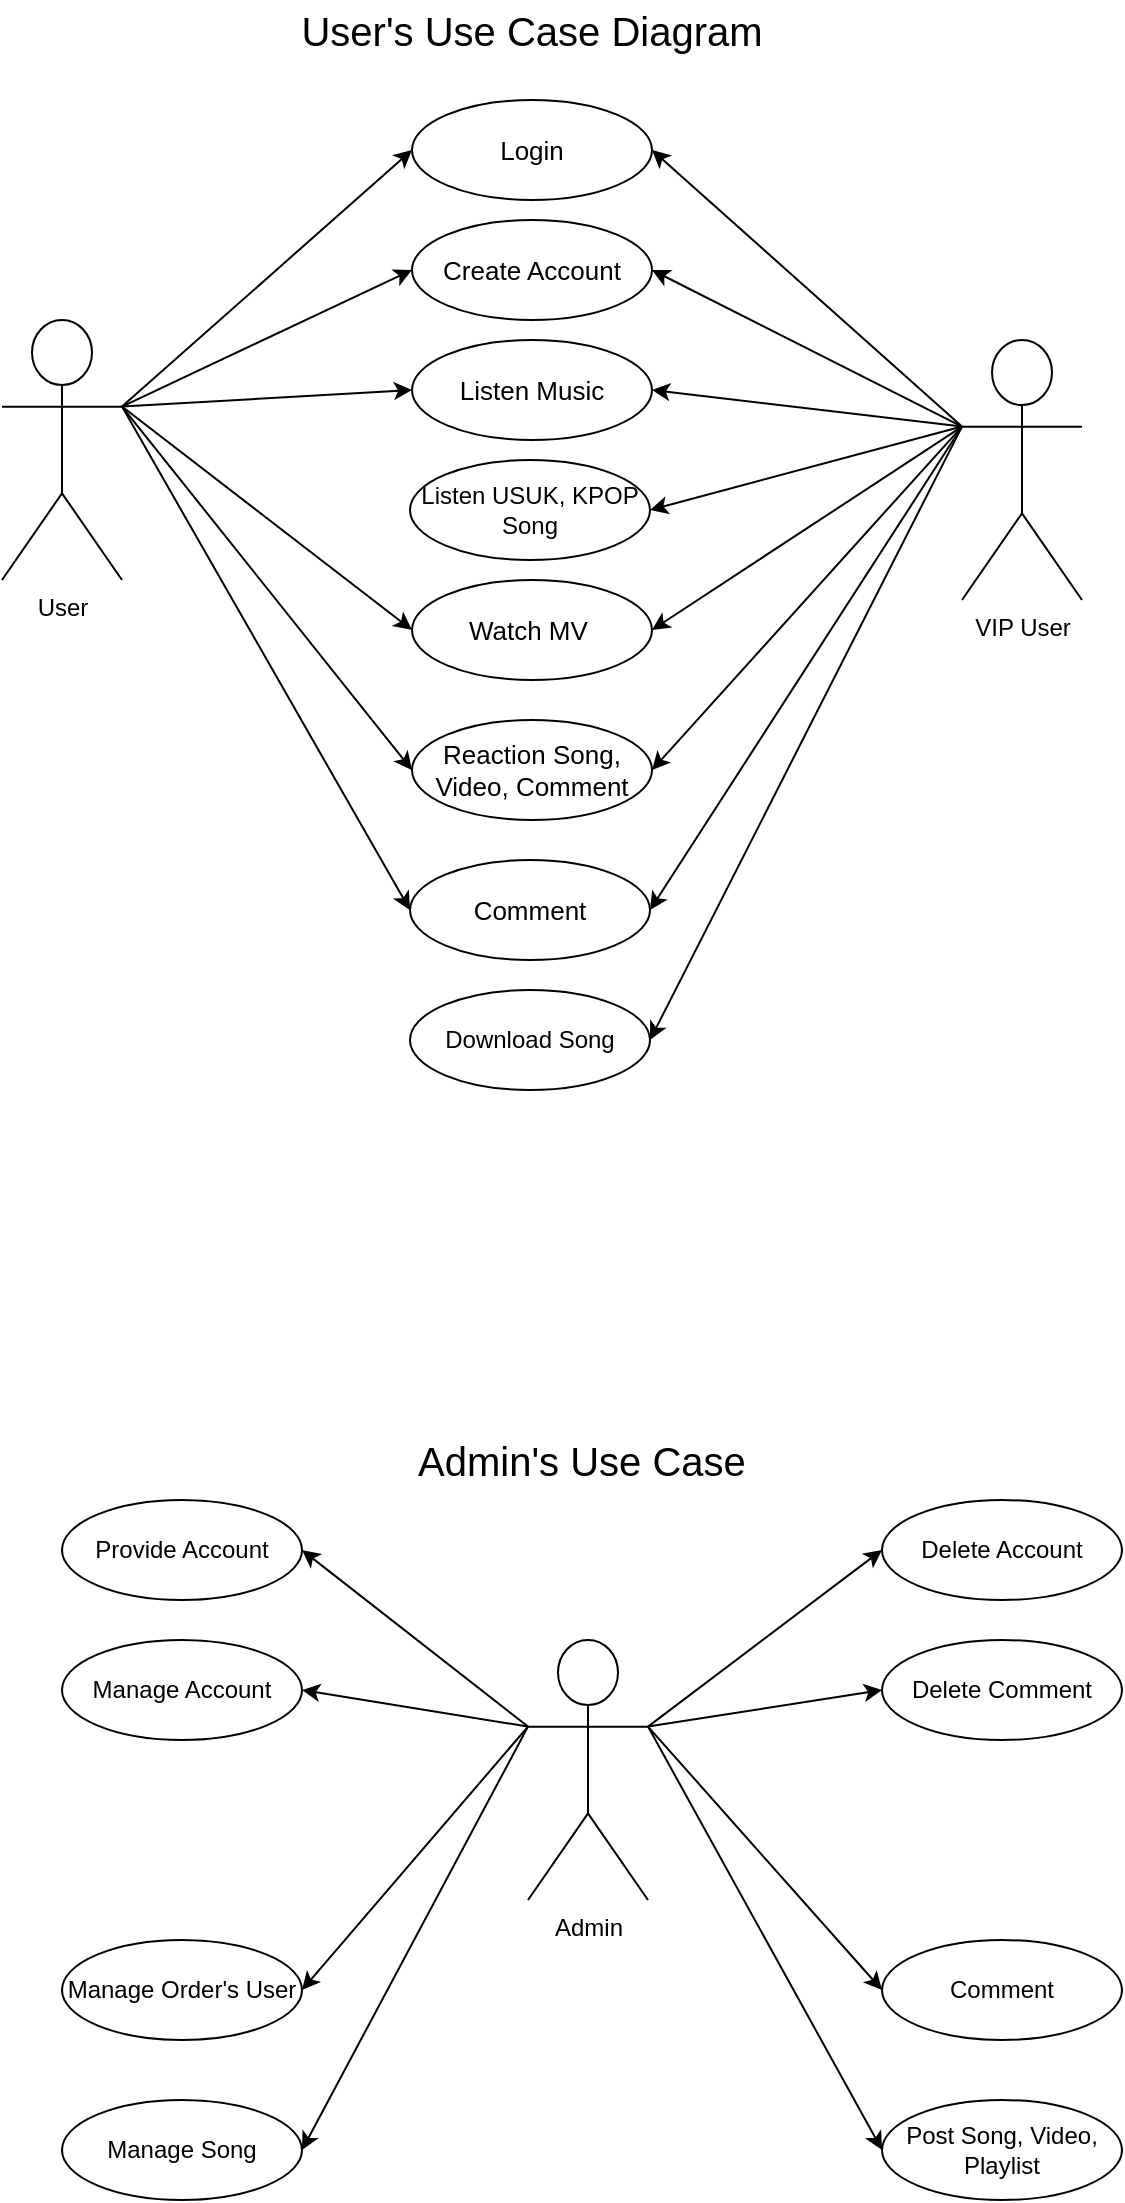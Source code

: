 <mxfile version="20.2.3" type="device"><diagram id="4qf6DN5c5phEGb5qxiBy" name="Trang-1"><mxGraphModel dx="1221" dy="726" grid="1" gridSize="10" guides="1" tooltips="1" connect="1" arrows="1" fold="1" page="1" pageScale="1" pageWidth="827" pageHeight="1169" math="0" shadow="0"><root><mxCell id="0"/><mxCell id="1" parent="0"/><mxCell id="FYE8ID9ZmR0kPfENEclt-1" value="User" style="shape=umlActor;verticalLabelPosition=bottom;verticalAlign=top;html=1;outlineConnect=0;" parent="1" vertex="1"><mxGeometry x="90" y="250" width="60" height="130" as="geometry"/></mxCell><mxCell id="FYE8ID9ZmR0kPfENEclt-2" value="VIP User" style="shape=umlActor;verticalLabelPosition=bottom;verticalAlign=top;html=1;outlineConnect=0;" parent="1" vertex="1"><mxGeometry x="570" y="260" width="60" height="130" as="geometry"/></mxCell><mxCell id="FYE8ID9ZmR0kPfENEclt-4" value="User's Use Case Diagram" style="text;html=1;strokeColor=none;fillColor=none;align=center;verticalAlign=middle;whiteSpace=wrap;rounded=0;fontSize=20;" parent="1" vertex="1"><mxGeometry x="230" y="90" width="250" height="30" as="geometry"/></mxCell><mxCell id="FYE8ID9ZmR0kPfENEclt-6" value="Login" style="ellipse;whiteSpace=wrap;html=1;fontSize=13;" parent="1" vertex="1"><mxGeometry x="295" y="140" width="120" height="50" as="geometry"/></mxCell><mxCell id="FYE8ID9ZmR0kPfENEclt-7" value="Create Account" style="ellipse;whiteSpace=wrap;html=1;fontSize=13;" parent="1" vertex="1"><mxGeometry x="295" y="200" width="120" height="50" as="geometry"/></mxCell><mxCell id="FYE8ID9ZmR0kPfENEclt-8" value="Listen Music&lt;span style=&quot;color: rgba(0, 0, 0, 0); font-family: monospace; font-size: 0px; text-align: start;&quot;&gt;%3CmxGraphModel%3E%3Croot%3E%3CmxCell%20id%3D%220%22%2F%3E%3CmxCell%20id%3D%221%22%20parent%3D%220%22%2F%3E%3CmxCell%20id%3D%222%22%20value%3D%22Login%22%20style%3D%22ellipse%3BwhiteSpace%3Dwrap%3Bhtml%3D1%3BfontSize%3D13%3B%22%20vertex%3D%221%22%20parent%3D%221%22%3E%3CmxGeometry%20x%3D%22294%22%20y%3D%22150%22%20width%3D%22120%22%20height%3D%2250%22%20as%3D%22geometry%22%2F%3E%3C%2FmxCell%3E%3C%2Froot%3E%3C%2FmxGraphModel%3E&lt;/span&gt;" style="ellipse;whiteSpace=wrap;html=1;fontSize=13;" parent="1" vertex="1"><mxGeometry x="295" y="260" width="120" height="50" as="geometry"/></mxCell><mxCell id="FYE8ID9ZmR0kPfENEclt-9" value="Comment&lt;span style=&quot;color: rgba(0, 0, 0, 0); font-family: monospace; font-size: 0px; text-align: start;&quot;&gt;%3CmxGraphModel%3E%3Croot%3E%3CmxCell%20id%3D%220%22%2F%3E%3CmxCell%20id%3D%221%22%20parent%3D%220%22%2F%3E%3CmxCell%20id%3D%222%22%20value%3D%22Listen%20Music%26lt%3Bspan%20style%3D%26quot%3Bcolor%3A%20rgba(0%2C%200%2C%200%2C%200)%3B%20font-family%3A%20monospace%3B%20font-size%3A%200px%3B%20text-align%3A%20start%3B%26quot%3B%26gt%3B%253CmxGraphModel%253E%253Croot%253E%253CmxCell%2520id%253D%25220%2522%252F%253E%253CmxCell%2520id%253D%25221%2522%2520parent%253D%25220%2522%252F%253E%253CmxCell%2520id%253D%25222%2522%2520value%253D%2522Login%2522%2520style%253D%2522ellipse%253BwhiteSpace%253Dwrap%253Bhtml%253D1%253BfontSize%253D13%253B%2522%2520vertex%253D%25221%2522%2520parent%253D%25221%2522%253E%253CmxGeometry%2520x%253D%2522294%2522%2520y%253D%2522150%2522%2520width%253D%2522120%2522%2520height%253D%252250%2522%2520as%253D%2522geometry%2522%252F%253E%253C%252FmxCell%253E%253C%252Froot%253E%253C%252FmxGraphModel%253E%26lt%3B%2Fspan%26gt%3B%22%20style%3D%22ellipse%3BwhiteSpace%3Dwrap%3Bhtml%3D1%3BfontSize%3D13%3B%22%20vertex%3D%221%22%20parent%3D%221%22%3E%3CmxGeometry%20x%3D%22294%22%20y%3D%22270%22%20width%3D%22120%22%20height%3D%2250%22%20as%3D%22geometry%22%2F%3E%3C%2FmxCell%3E%3C%2Froot%3E%3C%2FmxGraphModel%3E&lt;/span&gt;" style="ellipse;whiteSpace=wrap;html=1;fontSize=13;" parent="1" vertex="1"><mxGeometry x="294" y="520" width="120" height="50" as="geometry"/></mxCell><mxCell id="FYE8ID9ZmR0kPfENEclt-10" value="Reaction Song, Video, Comment" style="ellipse;whiteSpace=wrap;html=1;fontSize=13;" parent="1" vertex="1"><mxGeometry x="295" y="450" width="120" height="50" as="geometry"/></mxCell><mxCell id="FYE8ID9ZmR0kPfENEclt-12" value="Watch MV&amp;nbsp;" style="ellipse;whiteSpace=wrap;html=1;fontSize=13;" parent="1" vertex="1"><mxGeometry x="295" y="380" width="120" height="50" as="geometry"/></mxCell><mxCell id="3pMczq2eC__DC7orfoSQ-2" value="Download Song" style="ellipse;whiteSpace=wrap;html=1;" vertex="1" parent="1"><mxGeometry x="294" y="585" width="120" height="50" as="geometry"/></mxCell><mxCell id="3pMczq2eC__DC7orfoSQ-5" value="Listen USUK, KPOP Song" style="ellipse;whiteSpace=wrap;html=1;" vertex="1" parent="1"><mxGeometry x="294" y="320" width="120" height="50" as="geometry"/></mxCell><mxCell id="3pMczq2eC__DC7orfoSQ-7" value="" style="endArrow=classic;html=1;rounded=0;exitX=1;exitY=0.333;exitDx=0;exitDy=0;exitPerimeter=0;entryX=0;entryY=0.5;entryDx=0;entryDy=0;" edge="1" parent="1" source="FYE8ID9ZmR0kPfENEclt-1" target="FYE8ID9ZmR0kPfENEclt-6"><mxGeometry width="50" height="50" relative="1" as="geometry"><mxPoint x="190" y="370" as="sourcePoint"/><mxPoint x="240" y="320" as="targetPoint"/></mxGeometry></mxCell><mxCell id="3pMczq2eC__DC7orfoSQ-8" value="" style="endArrow=classic;html=1;rounded=0;exitX=1;exitY=0.333;exitDx=0;exitDy=0;exitPerimeter=0;entryX=0;entryY=0.5;entryDx=0;entryDy=0;" edge="1" parent="1" source="FYE8ID9ZmR0kPfENEclt-1" target="FYE8ID9ZmR0kPfENEclt-7"><mxGeometry width="50" height="50" relative="1" as="geometry"><mxPoint x="160" y="303.333" as="sourcePoint"/><mxPoint x="305" y="175" as="targetPoint"/></mxGeometry></mxCell><mxCell id="3pMczq2eC__DC7orfoSQ-9" value="" style="endArrow=classic;html=1;rounded=0;exitX=1;exitY=0.333;exitDx=0;exitDy=0;exitPerimeter=0;entryX=0;entryY=0.5;entryDx=0;entryDy=0;" edge="1" parent="1" source="FYE8ID9ZmR0kPfENEclt-1" target="FYE8ID9ZmR0kPfENEclt-8"><mxGeometry width="50" height="50" relative="1" as="geometry"><mxPoint x="170" y="313.333" as="sourcePoint"/><mxPoint x="315" y="185" as="targetPoint"/></mxGeometry></mxCell><mxCell id="3pMczq2eC__DC7orfoSQ-10" value="" style="endArrow=classic;html=1;rounded=0;exitX=1;exitY=0.333;exitDx=0;exitDy=0;exitPerimeter=0;entryX=0;entryY=0.5;entryDx=0;entryDy=0;" edge="1" parent="1" source="FYE8ID9ZmR0kPfENEclt-1" target="FYE8ID9ZmR0kPfENEclt-12"><mxGeometry width="50" height="50" relative="1" as="geometry"><mxPoint x="180" y="323.333" as="sourcePoint"/><mxPoint x="325" y="195" as="targetPoint"/></mxGeometry></mxCell><mxCell id="3pMczq2eC__DC7orfoSQ-11" value="" style="endArrow=classic;html=1;rounded=0;exitX=1;exitY=0.333;exitDx=0;exitDy=0;exitPerimeter=0;entryX=0;entryY=0.5;entryDx=0;entryDy=0;" edge="1" parent="1" source="FYE8ID9ZmR0kPfENEclt-1" target="FYE8ID9ZmR0kPfENEclt-10"><mxGeometry width="50" height="50" relative="1" as="geometry"><mxPoint x="190" y="333.333" as="sourcePoint"/><mxPoint x="335" y="205" as="targetPoint"/></mxGeometry></mxCell><mxCell id="3pMczq2eC__DC7orfoSQ-12" value="" style="endArrow=classic;html=1;rounded=0;exitX=1;exitY=0.333;exitDx=0;exitDy=0;exitPerimeter=0;entryX=0;entryY=0.5;entryDx=0;entryDy=0;" edge="1" parent="1" source="FYE8ID9ZmR0kPfENEclt-1" target="FYE8ID9ZmR0kPfENEclt-9"><mxGeometry width="50" height="50" relative="1" as="geometry"><mxPoint x="200" y="343.333" as="sourcePoint"/><mxPoint x="345" y="215" as="targetPoint"/></mxGeometry></mxCell><mxCell id="3pMczq2eC__DC7orfoSQ-13" value="" style="endArrow=classic;html=1;rounded=0;exitX=0;exitY=0.333;exitDx=0;exitDy=0;exitPerimeter=0;entryX=1;entryY=0.5;entryDx=0;entryDy=0;" edge="1" parent="1" source="FYE8ID9ZmR0kPfENEclt-2" target="FYE8ID9ZmR0kPfENEclt-6"><mxGeometry width="50" height="50" relative="1" as="geometry"><mxPoint x="210" y="353.333" as="sourcePoint"/><mxPoint x="355" y="225" as="targetPoint"/></mxGeometry></mxCell><mxCell id="3pMczq2eC__DC7orfoSQ-14" value="" style="endArrow=classic;html=1;rounded=0;exitX=0;exitY=0.333;exitDx=0;exitDy=0;exitPerimeter=0;entryX=1;entryY=0.5;entryDx=0;entryDy=0;" edge="1" parent="1" source="FYE8ID9ZmR0kPfENEclt-2" target="FYE8ID9ZmR0kPfENEclt-7"><mxGeometry width="50" height="50" relative="1" as="geometry"><mxPoint x="580" y="313.333" as="sourcePoint"/><mxPoint x="425" y="175" as="targetPoint"/></mxGeometry></mxCell><mxCell id="3pMczq2eC__DC7orfoSQ-15" value="" style="endArrow=classic;html=1;rounded=0;exitX=0;exitY=0.333;exitDx=0;exitDy=0;exitPerimeter=0;entryX=1;entryY=0.5;entryDx=0;entryDy=0;" edge="1" parent="1" source="FYE8ID9ZmR0kPfENEclt-2" target="FYE8ID9ZmR0kPfENEclt-8"><mxGeometry width="50" height="50" relative="1" as="geometry"><mxPoint x="590" y="323.333" as="sourcePoint"/><mxPoint x="435" y="185" as="targetPoint"/></mxGeometry></mxCell><mxCell id="3pMczq2eC__DC7orfoSQ-16" value="" style="endArrow=classic;html=1;rounded=0;exitX=0;exitY=0.333;exitDx=0;exitDy=0;exitPerimeter=0;entryX=1;entryY=0.5;entryDx=0;entryDy=0;" edge="1" parent="1" source="FYE8ID9ZmR0kPfENEclt-2" target="3pMczq2eC__DC7orfoSQ-5"><mxGeometry width="50" height="50" relative="1" as="geometry"><mxPoint x="600" y="333.333" as="sourcePoint"/><mxPoint x="445" y="195" as="targetPoint"/></mxGeometry></mxCell><mxCell id="3pMczq2eC__DC7orfoSQ-17" value="" style="endArrow=classic;html=1;rounded=0;exitX=0;exitY=0.333;exitDx=0;exitDy=0;exitPerimeter=0;entryX=1;entryY=0.5;entryDx=0;entryDy=0;" edge="1" parent="1" source="FYE8ID9ZmR0kPfENEclt-2" target="FYE8ID9ZmR0kPfENEclt-12"><mxGeometry width="50" height="50" relative="1" as="geometry"><mxPoint x="610" y="343.333" as="sourcePoint"/><mxPoint x="455" y="205" as="targetPoint"/></mxGeometry></mxCell><mxCell id="3pMczq2eC__DC7orfoSQ-18" value="" style="endArrow=classic;html=1;rounded=0;exitX=0;exitY=0.333;exitDx=0;exitDy=0;exitPerimeter=0;entryX=1;entryY=0.5;entryDx=0;entryDy=0;" edge="1" parent="1" source="FYE8ID9ZmR0kPfENEclt-2" target="FYE8ID9ZmR0kPfENEclt-10"><mxGeometry width="50" height="50" relative="1" as="geometry"><mxPoint x="620" y="353.333" as="sourcePoint"/><mxPoint x="465" y="215" as="targetPoint"/></mxGeometry></mxCell><mxCell id="3pMczq2eC__DC7orfoSQ-19" value="" style="endArrow=classic;html=1;rounded=0;exitX=0;exitY=0.333;exitDx=0;exitDy=0;exitPerimeter=0;entryX=1;entryY=0.5;entryDx=0;entryDy=0;" edge="1" parent="1" source="FYE8ID9ZmR0kPfENEclt-2" target="FYE8ID9ZmR0kPfENEclt-9"><mxGeometry width="50" height="50" relative="1" as="geometry"><mxPoint x="580" y="313.333" as="sourcePoint"/><mxPoint x="425" y="485" as="targetPoint"/></mxGeometry></mxCell><mxCell id="3pMczq2eC__DC7orfoSQ-20" value="" style="endArrow=classic;html=1;rounded=0;exitX=0;exitY=0.333;exitDx=0;exitDy=0;exitPerimeter=0;entryX=1;entryY=0.5;entryDx=0;entryDy=0;" edge="1" parent="1" source="FYE8ID9ZmR0kPfENEclt-2" target="3pMczq2eC__DC7orfoSQ-2"><mxGeometry width="50" height="50" relative="1" as="geometry"><mxPoint x="590" y="323.333" as="sourcePoint"/><mxPoint x="435" y="495" as="targetPoint"/></mxGeometry></mxCell><mxCell id="3pMczq2eC__DC7orfoSQ-22" value="Admin" style="shape=umlActor;verticalLabelPosition=bottom;verticalAlign=top;html=1;outlineConnect=0;" vertex="1" parent="1"><mxGeometry x="353" y="910" width="60" height="130" as="geometry"/></mxCell><mxCell id="3pMczq2eC__DC7orfoSQ-23" value="&lt;font style=&quot;font-size: 20px;&quot;&gt;Admin's Use Case&lt;/font&gt;" style="text;html=1;strokeColor=none;fillColor=none;align=center;verticalAlign=middle;whiteSpace=wrap;rounded=0;" vertex="1" parent="1"><mxGeometry x="280" y="800" width="200" height="40" as="geometry"/></mxCell><mxCell id="3pMczq2eC__DC7orfoSQ-25" value="Provide Account" style="ellipse;whiteSpace=wrap;html=1;" vertex="1" parent="1"><mxGeometry x="120" y="840" width="120" height="50" as="geometry"/></mxCell><mxCell id="3pMczq2eC__DC7orfoSQ-26" value="Manage Account" style="ellipse;whiteSpace=wrap;html=1;" vertex="1" parent="1"><mxGeometry x="120" y="910" width="120" height="50" as="geometry"/></mxCell><mxCell id="3pMczq2eC__DC7orfoSQ-27" value="Manage Order's User" style="ellipse;whiteSpace=wrap;html=1;" vertex="1" parent="1"><mxGeometry x="120" y="1060" width="120" height="50" as="geometry"/></mxCell><mxCell id="3pMczq2eC__DC7orfoSQ-28" value="Delete Account" style="ellipse;whiteSpace=wrap;html=1;" vertex="1" parent="1"><mxGeometry x="530" y="840" width="120" height="50" as="geometry"/></mxCell><mxCell id="3pMczq2eC__DC7orfoSQ-29" value="Manage Song" style="ellipse;whiteSpace=wrap;html=1;" vertex="1" parent="1"><mxGeometry x="120" y="1140" width="120" height="50" as="geometry"/></mxCell><mxCell id="3pMczq2eC__DC7orfoSQ-30" value="Delete Comment" style="ellipse;whiteSpace=wrap;html=1;" vertex="1" parent="1"><mxGeometry x="530" y="910" width="120" height="50" as="geometry"/></mxCell><mxCell id="3pMczq2eC__DC7orfoSQ-31" value="Comment" style="ellipse;whiteSpace=wrap;html=1;" vertex="1" parent="1"><mxGeometry x="530" y="1060" width="120" height="50" as="geometry"/></mxCell><mxCell id="3pMczq2eC__DC7orfoSQ-32" value="Post Song, Video, Playlist" style="ellipse;whiteSpace=wrap;html=1;" vertex="1" parent="1"><mxGeometry x="530" y="1140" width="120" height="50" as="geometry"/></mxCell><mxCell id="3pMczq2eC__DC7orfoSQ-33" value="" style="endArrow=classic;html=1;rounded=0;fontSize=19;exitX=0;exitY=0.333;exitDx=0;exitDy=0;exitPerimeter=0;entryX=1;entryY=0.5;entryDx=0;entryDy=0;" edge="1" parent="1" source="3pMczq2eC__DC7orfoSQ-22" target="3pMczq2eC__DC7orfoSQ-25"><mxGeometry width="50" height="50" relative="1" as="geometry"><mxPoint x="320" y="1090" as="sourcePoint"/><mxPoint x="370" y="1040" as="targetPoint"/></mxGeometry></mxCell><mxCell id="3pMczq2eC__DC7orfoSQ-35" value="" style="endArrow=classic;html=1;rounded=0;fontSize=19;exitX=0;exitY=0.333;exitDx=0;exitDy=0;exitPerimeter=0;entryX=1;entryY=0.5;entryDx=0;entryDy=0;" edge="1" parent="1" source="3pMczq2eC__DC7orfoSQ-22" target="3pMczq2eC__DC7orfoSQ-26"><mxGeometry width="50" height="50" relative="1" as="geometry"><mxPoint x="363.0" y="963.333" as="sourcePoint"/><mxPoint x="250" y="875" as="targetPoint"/></mxGeometry></mxCell><mxCell id="3pMczq2eC__DC7orfoSQ-36" value="" style="endArrow=classic;html=1;rounded=0;fontSize=19;exitX=0;exitY=0.333;exitDx=0;exitDy=0;exitPerimeter=0;entryX=1;entryY=0.5;entryDx=0;entryDy=0;" edge="1" parent="1" source="3pMczq2eC__DC7orfoSQ-22" target="3pMczq2eC__DC7orfoSQ-27"><mxGeometry width="50" height="50" relative="1" as="geometry"><mxPoint x="373.0" y="973.333" as="sourcePoint"/><mxPoint x="260" y="885" as="targetPoint"/></mxGeometry></mxCell><mxCell id="3pMczq2eC__DC7orfoSQ-37" value="" style="endArrow=classic;html=1;rounded=0;fontSize=19;exitX=0;exitY=0.333;exitDx=0;exitDy=0;exitPerimeter=0;entryX=1;entryY=0.5;entryDx=0;entryDy=0;" edge="1" parent="1" source="3pMczq2eC__DC7orfoSQ-22" target="3pMczq2eC__DC7orfoSQ-29"><mxGeometry width="50" height="50" relative="1" as="geometry"><mxPoint x="383.0" y="983.333" as="sourcePoint"/><mxPoint x="270" y="895" as="targetPoint"/></mxGeometry></mxCell><mxCell id="3pMczq2eC__DC7orfoSQ-38" value="" style="endArrow=classic;html=1;rounded=0;fontSize=19;exitX=1;exitY=0.333;exitDx=0;exitDy=0;exitPerimeter=0;entryX=0;entryY=0.5;entryDx=0;entryDy=0;" edge="1" parent="1" source="3pMczq2eC__DC7orfoSQ-22" target="3pMczq2eC__DC7orfoSQ-28"><mxGeometry width="50" height="50" relative="1" as="geometry"><mxPoint x="393.0" y="993.333" as="sourcePoint"/><mxPoint x="280" y="905" as="targetPoint"/></mxGeometry></mxCell><mxCell id="3pMczq2eC__DC7orfoSQ-39" value="" style="endArrow=classic;html=1;rounded=0;fontSize=19;exitX=1;exitY=0.333;exitDx=0;exitDy=0;exitPerimeter=0;entryX=0;entryY=0.5;entryDx=0;entryDy=0;" edge="1" parent="1" source="3pMczq2eC__DC7orfoSQ-22" target="3pMczq2eC__DC7orfoSQ-30"><mxGeometry width="50" height="50" relative="1" as="geometry"><mxPoint x="423.0" y="963.333" as="sourcePoint"/><mxPoint x="540.0" y="875" as="targetPoint"/></mxGeometry></mxCell><mxCell id="3pMczq2eC__DC7orfoSQ-40" value="" style="endArrow=classic;html=1;rounded=0;fontSize=19;exitX=1;exitY=0.333;exitDx=0;exitDy=0;exitPerimeter=0;entryX=0;entryY=0.5;entryDx=0;entryDy=0;" edge="1" parent="1" source="3pMczq2eC__DC7orfoSQ-22" target="3pMczq2eC__DC7orfoSQ-31"><mxGeometry width="50" height="50" relative="1" as="geometry"><mxPoint x="433.0" y="973.333" as="sourcePoint"/><mxPoint x="550.0" y="885" as="targetPoint"/></mxGeometry></mxCell><mxCell id="3pMczq2eC__DC7orfoSQ-41" value="" style="endArrow=classic;html=1;rounded=0;fontSize=19;exitX=1;exitY=0.333;exitDx=0;exitDy=0;exitPerimeter=0;entryX=0;entryY=0.5;entryDx=0;entryDy=0;" edge="1" parent="1" source="3pMczq2eC__DC7orfoSQ-22" target="3pMczq2eC__DC7orfoSQ-32"><mxGeometry width="50" height="50" relative="1" as="geometry"><mxPoint x="443.0" y="983.333" as="sourcePoint"/><mxPoint x="560.0" y="895" as="targetPoint"/></mxGeometry></mxCell></root></mxGraphModel></diagram></mxfile>